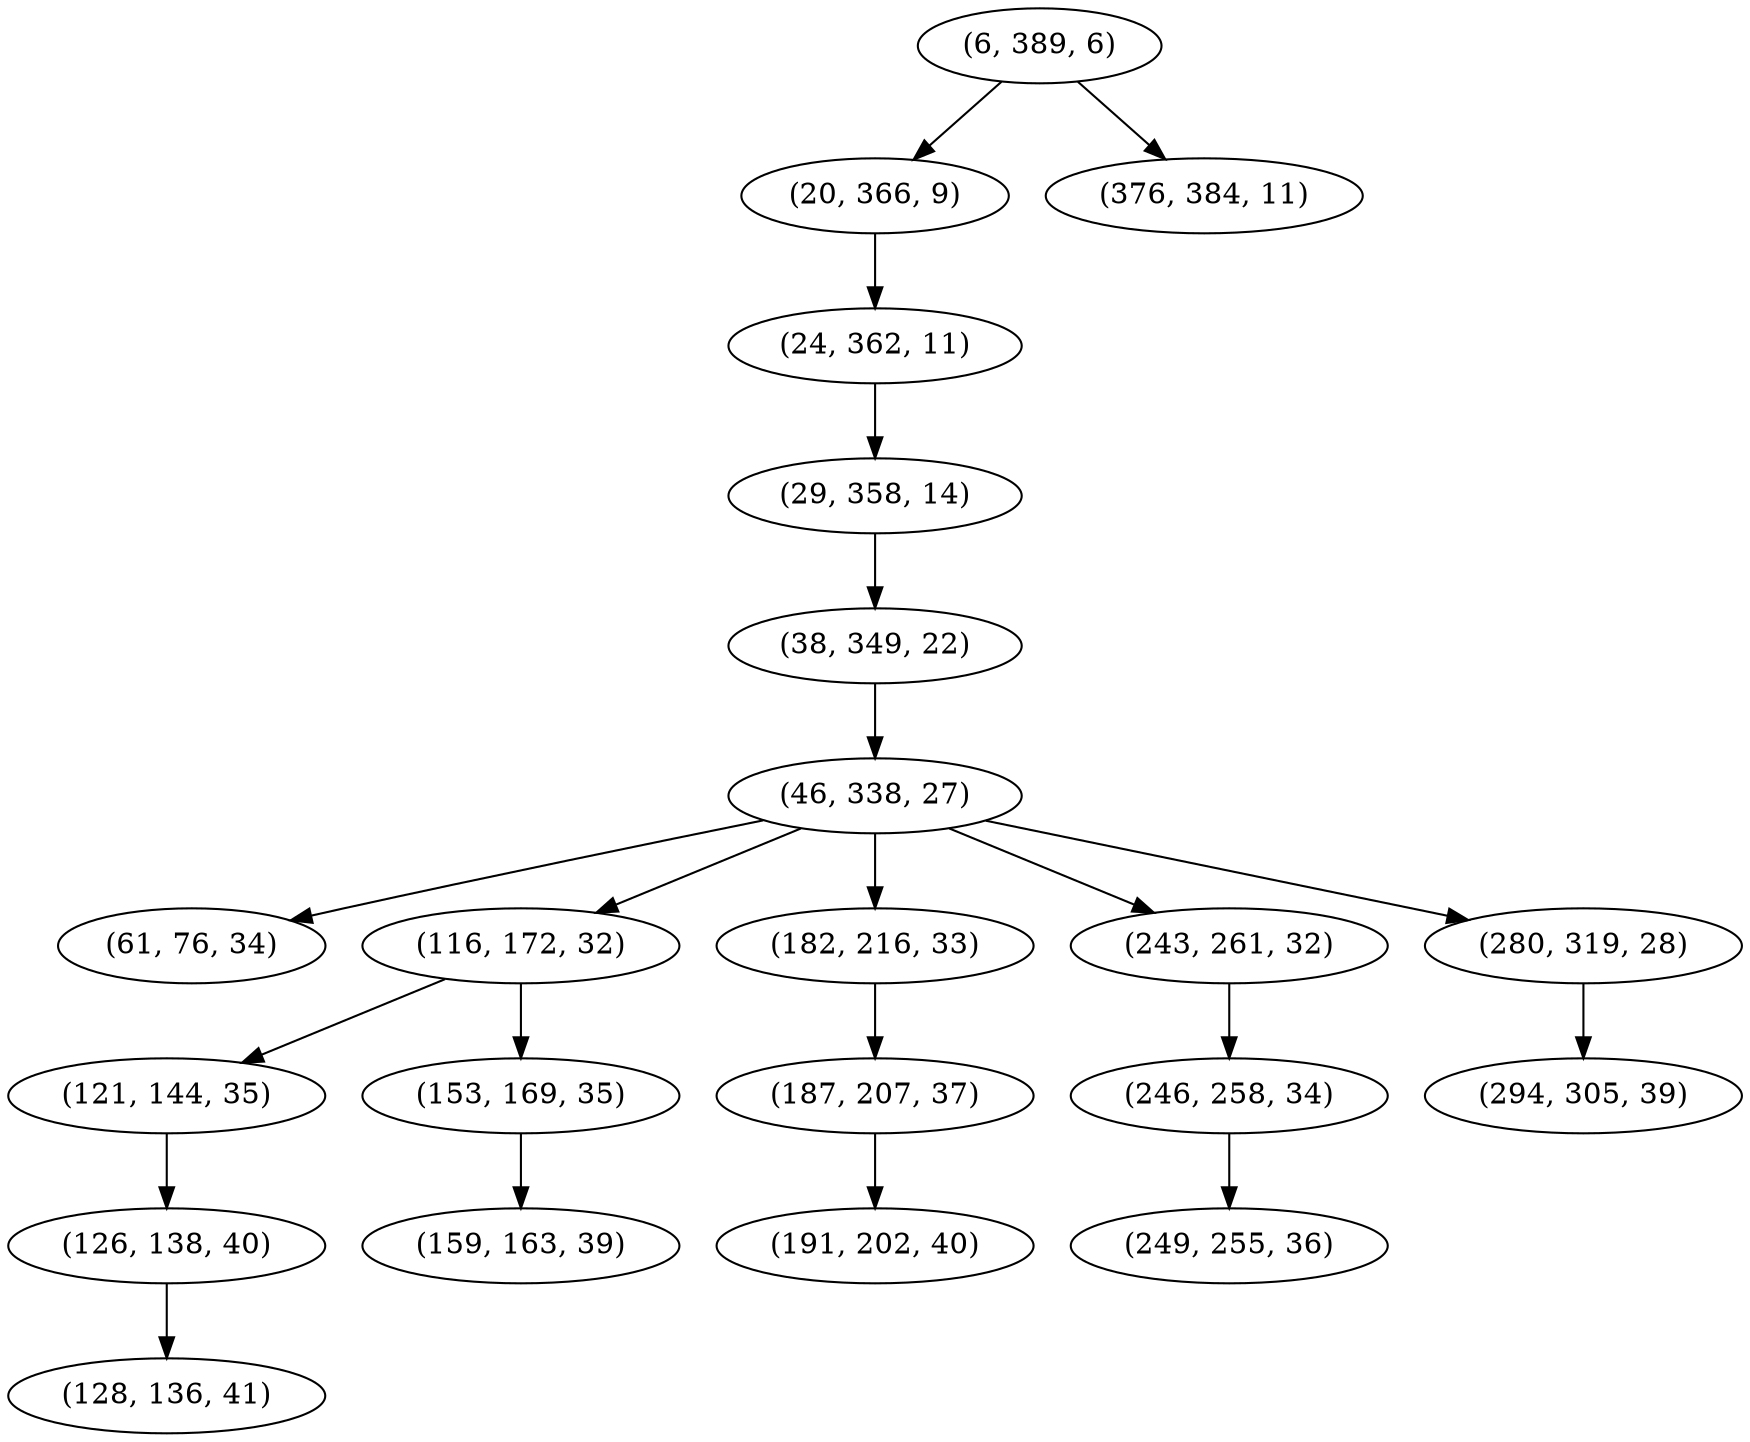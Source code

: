 digraph tree {
    "(6, 389, 6)";
    "(20, 366, 9)";
    "(24, 362, 11)";
    "(29, 358, 14)";
    "(38, 349, 22)";
    "(46, 338, 27)";
    "(61, 76, 34)";
    "(116, 172, 32)";
    "(121, 144, 35)";
    "(126, 138, 40)";
    "(128, 136, 41)";
    "(153, 169, 35)";
    "(159, 163, 39)";
    "(182, 216, 33)";
    "(187, 207, 37)";
    "(191, 202, 40)";
    "(243, 261, 32)";
    "(246, 258, 34)";
    "(249, 255, 36)";
    "(280, 319, 28)";
    "(294, 305, 39)";
    "(376, 384, 11)";
    "(6, 389, 6)" -> "(20, 366, 9)";
    "(6, 389, 6)" -> "(376, 384, 11)";
    "(20, 366, 9)" -> "(24, 362, 11)";
    "(24, 362, 11)" -> "(29, 358, 14)";
    "(29, 358, 14)" -> "(38, 349, 22)";
    "(38, 349, 22)" -> "(46, 338, 27)";
    "(46, 338, 27)" -> "(61, 76, 34)";
    "(46, 338, 27)" -> "(116, 172, 32)";
    "(46, 338, 27)" -> "(182, 216, 33)";
    "(46, 338, 27)" -> "(243, 261, 32)";
    "(46, 338, 27)" -> "(280, 319, 28)";
    "(116, 172, 32)" -> "(121, 144, 35)";
    "(116, 172, 32)" -> "(153, 169, 35)";
    "(121, 144, 35)" -> "(126, 138, 40)";
    "(126, 138, 40)" -> "(128, 136, 41)";
    "(153, 169, 35)" -> "(159, 163, 39)";
    "(182, 216, 33)" -> "(187, 207, 37)";
    "(187, 207, 37)" -> "(191, 202, 40)";
    "(243, 261, 32)" -> "(246, 258, 34)";
    "(246, 258, 34)" -> "(249, 255, 36)";
    "(280, 319, 28)" -> "(294, 305, 39)";
}
